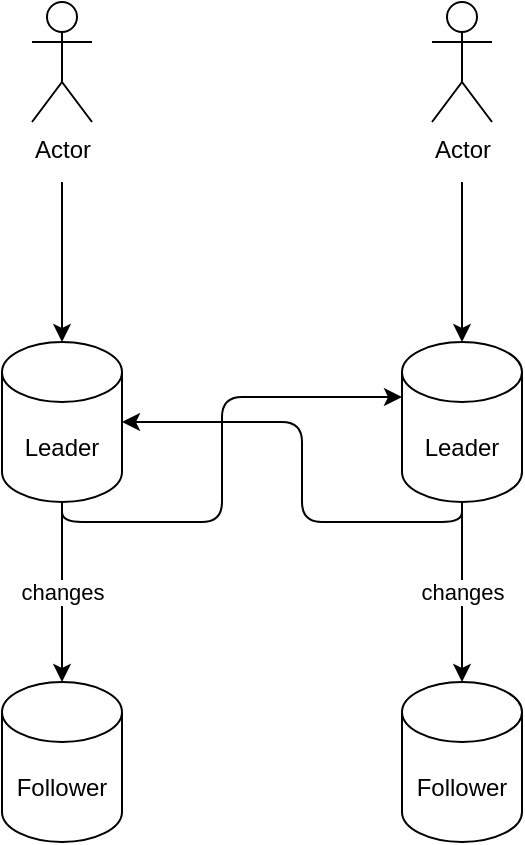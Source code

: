 <mxfile version="14.4.7" type="device"><diagram id="fosNyatUiQcEWGzCudE_" name="Page-1"><mxGraphModel dx="2062" dy="1123" grid="1" gridSize="10" guides="1" tooltips="1" connect="1" arrows="1" fold="1" page="1" pageScale="1" pageWidth="827" pageHeight="1169" math="0" shadow="0"><root><mxCell id="0"/><mxCell id="1" parent="0"/><mxCell id="al48k-5A1XLzo6asx5MJ-1" value="Follower" style="shape=cylinder3;whiteSpace=wrap;html=1;boundedLbl=1;backgroundOutline=1;size=15;" vertex="1" parent="1"><mxGeometry x="240" y="530" width="60" height="80" as="geometry"/></mxCell><mxCell id="al48k-5A1XLzo6asx5MJ-2" value="Leader" style="shape=cylinder3;whiteSpace=wrap;html=1;boundedLbl=1;backgroundOutline=1;size=15;" vertex="1" parent="1"><mxGeometry x="240" y="360" width="60" height="80" as="geometry"/></mxCell><mxCell id="al48k-5A1XLzo6asx5MJ-4" value="changes" style="endArrow=classic;html=1;exitX=0.5;exitY=1;exitDx=0;exitDy=0;exitPerimeter=0;entryX=0.5;entryY=0;entryDx=0;entryDy=0;entryPerimeter=0;" edge="1" parent="1" source="al48k-5A1XLzo6asx5MJ-2" target="al48k-5A1XLzo6asx5MJ-1"><mxGeometry width="50" height="50" relative="1" as="geometry"><mxPoint x="390" y="600" as="sourcePoint"/><mxPoint x="440" y="550" as="targetPoint"/></mxGeometry></mxCell><mxCell id="al48k-5A1XLzo6asx5MJ-5" value="Follower" style="shape=cylinder3;whiteSpace=wrap;html=1;boundedLbl=1;backgroundOutline=1;size=15;" vertex="1" parent="1"><mxGeometry x="440" y="530" width="60" height="80" as="geometry"/></mxCell><mxCell id="al48k-5A1XLzo6asx5MJ-6" value="Leader" style="shape=cylinder3;whiteSpace=wrap;html=1;boundedLbl=1;backgroundOutline=1;size=15;" vertex="1" parent="1"><mxGeometry x="440" y="360" width="60" height="80" as="geometry"/></mxCell><mxCell id="al48k-5A1XLzo6asx5MJ-7" value="changes" style="endArrow=classic;html=1;exitX=0.5;exitY=1;exitDx=0;exitDy=0;exitPerimeter=0;entryX=0.5;entryY=0;entryDx=0;entryDy=0;entryPerimeter=0;" edge="1" source="al48k-5A1XLzo6asx5MJ-6" target="al48k-5A1XLzo6asx5MJ-5" parent="1"><mxGeometry width="50" height="50" relative="1" as="geometry"><mxPoint x="590" y="600" as="sourcePoint"/><mxPoint x="640" y="550" as="targetPoint"/><Array as="points"><mxPoint x="470" y="490"/></Array></mxGeometry></mxCell><mxCell id="al48k-5A1XLzo6asx5MJ-8" value="Actor" style="shape=umlActor;verticalLabelPosition=bottom;verticalAlign=top;html=1;outlineConnect=0;" vertex="1" parent="1"><mxGeometry x="255" y="190" width="30" height="60" as="geometry"/></mxCell><mxCell id="al48k-5A1XLzo6asx5MJ-11" value="" style="endArrow=classic;html=1;entryX=0;entryY=0;entryDx=0;entryDy=27.5;entryPerimeter=0;exitX=0.5;exitY=1;exitDx=0;exitDy=0;exitPerimeter=0;edgeStyle=orthogonalEdgeStyle;" edge="1" parent="1" source="al48k-5A1XLzo6asx5MJ-2" target="al48k-5A1XLzo6asx5MJ-6"><mxGeometry width="50" height="50" relative="1" as="geometry"><mxPoint x="270" y="450" as="sourcePoint"/><mxPoint x="440" y="550" as="targetPoint"/><Array as="points"><mxPoint x="270" y="450"/><mxPoint x="350" y="450"/><mxPoint x="350" y="388"/></Array></mxGeometry></mxCell><mxCell id="al48k-5A1XLzo6asx5MJ-12" value="" style="endArrow=classic;html=1;entryX=1;entryY=0.5;entryDx=0;entryDy=0;entryPerimeter=0;exitX=0.5;exitY=1;exitDx=0;exitDy=0;exitPerimeter=0;edgeStyle=orthogonalEdgeStyle;" edge="1" parent="1" source="al48k-5A1XLzo6asx5MJ-6" target="al48k-5A1XLzo6asx5MJ-2"><mxGeometry width="50" height="50" relative="1" as="geometry"><mxPoint x="280" y="450" as="sourcePoint"/><mxPoint x="450" y="410" as="targetPoint"/><Array as="points"><mxPoint x="470" y="450"/><mxPoint x="390" y="450"/><mxPoint x="390" y="400"/></Array></mxGeometry></mxCell><mxCell id="al48k-5A1XLzo6asx5MJ-13" value="Actor" style="shape=umlActor;verticalLabelPosition=bottom;verticalAlign=top;html=1;outlineConnect=0;" vertex="1" parent="1"><mxGeometry x="455" y="190" width="30" height="60" as="geometry"/></mxCell><mxCell id="al48k-5A1XLzo6asx5MJ-14" value="" style="endArrow=classic;html=1;" edge="1" parent="1" target="al48k-5A1XLzo6asx5MJ-2"><mxGeometry width="50" height="50" relative="1" as="geometry"><mxPoint x="270" y="280" as="sourcePoint"/><mxPoint x="430" y="550" as="targetPoint"/></mxGeometry></mxCell><mxCell id="al48k-5A1XLzo6asx5MJ-16" value="" style="endArrow=classic;html=1;" edge="1" parent="1" target="al48k-5A1XLzo6asx5MJ-6"><mxGeometry width="50" height="50" relative="1" as="geometry"><mxPoint x="470" y="280" as="sourcePoint"/><mxPoint x="430" y="550" as="targetPoint"/></mxGeometry></mxCell></root></mxGraphModel></diagram></mxfile>